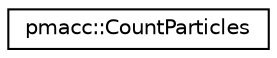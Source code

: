 digraph "Graphical Class Hierarchy"
{
 // LATEX_PDF_SIZE
  edge [fontname="Helvetica",fontsize="10",labelfontname="Helvetica",labelfontsize="10"];
  node [fontname="Helvetica",fontsize="10",shape=record];
  rankdir="LR";
  Node0 [label="pmacc::CountParticles",height=0.2,width=0.4,color="black", fillcolor="white", style="filled",URL="$structpmacc_1_1_count_particles.html",tooltip=" "];
}
